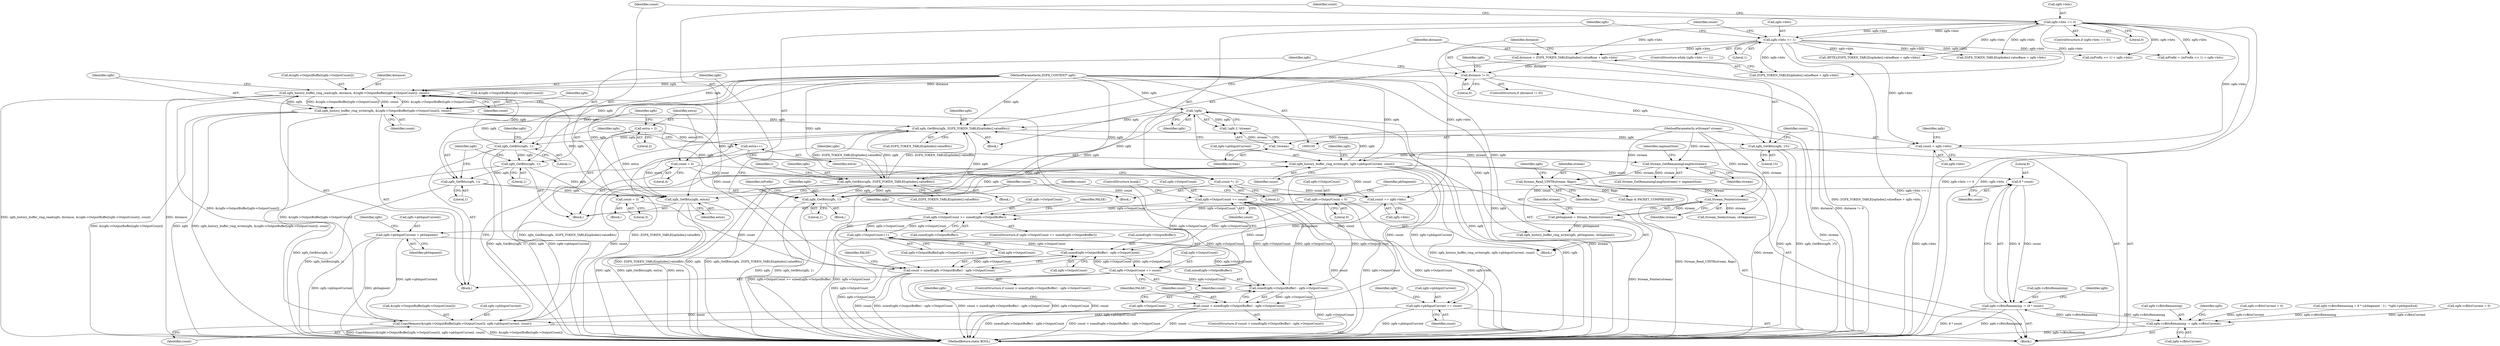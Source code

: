 digraph "0_FreeRDP_17c363a5162fd4dc77b1df54e48d7bd9bf6b3be7_0@API" {
"1000452" [label="(Call,zgfx_history_buffer_ring_read(zgfx, distance, &(zgfx->OutputBuffer[zgfx->OutputCount]), count))"];
"1000392" [label="(Call,zgfx_GetBits(zgfx, 1))"];
"1000369" [label="(Call,zgfx_GetBits(zgfx, ZGFX_TOKEN_TABLE[opIndex].valueBits))"];
"1000125" [label="(Call,!zgfx)"];
"1000106" [label="(MethodParameterIn,ZGFX_CONTEXT* zgfx)"];
"1000464" [label="(Call,zgfx_history_buffer_ring_write(zgfx, &(zgfx->OutputBuffer[zgfx->OutputCount]), count))"];
"1000452" [label="(Call,zgfx_history_buffer_ring_read(zgfx, distance, &(zgfx->OutputBuffer[zgfx->OutputCount]), count))"];
"1000431" [label="(Call,zgfx_GetBits(zgfx, extra))"];
"1000413" [label="(Call,zgfx_GetBits(zgfx, 1))"];
"1000428" [label="(Call,zgfx_GetBits(zgfx, 1))"];
"1000426" [label="(Call,extra++)"];
"1000410" [label="(Call,extra = 2)"];
"1000388" [label="(Call,distance != 0)"];
"1000376" [label="(Call,distance = ZGFX_TOKEN_TABLE[opIndex].valueBase + zgfx->bits)"];
"1000396" [label="(Call,zgfx->bits == 0)"];
"1000417" [label="(Call,zgfx->bits == 1)"];
"1000520" [label="(Call,CopyMemory(&(zgfx->OutputBuffer[zgfx->OutputCount]), zgfx->pbInputCurrent, count))"];
"1000539" [label="(Call,zgfx->pbInputCurrent += count)"];
"1000533" [label="(Call,zgfx_history_buffer_ring_write(zgfx, zgfx->pbInputCurrent, count))"];
"1000482" [label="(Call,zgfx_GetBits(zgfx, 15))"];
"1000198" [label="(Call,zgfx->pbInputCurrent = pbSegment)"];
"1000159" [label="(Call,pbSegment = Stream_Pointer(stream))"];
"1000161" [label="(Call,Stream_Pointer(stream))"];
"1000151" [label="(Call,Stream_Read_UINT8(stream, flags))"];
"1000139" [label="(Call,Stream_GetRemainingLength(stream))"];
"1000127" [label="(Call,!stream)"];
"1000107" [label="(MethodParameterIn,wStream* stream)"];
"1000508" [label="(Call,count > sizeof(zgfx->OutputBuffer) - zgfx->OutputCount)"];
"1000485" [label="(Call,count = zgfx->bits)"];
"1000510" [label="(Call,sizeof(zgfx->OutputBuffer) - zgfx->OutputCount)"];
"1000551" [label="(Call,zgfx->OutputCount += count)"];
"1000548" [label="(Call,8 * count)"];
"1000362" [label="(Call,zgfx->OutputCount++)"];
"1000347" [label="(Call,zgfx->OutputCount >= sizeof(zgfx->OutputBuffer))"];
"1000475" [label="(Call,zgfx->OutputCount += count)"];
"1000442" [label="(Call,sizeof(zgfx->OutputBuffer) - zgfx->OutputCount)"];
"1000154" [label="(Call,zgfx->OutputCount = 0)"];
"1000440" [label="(Call,count > sizeof(zgfx->OutputBuffer) - zgfx->OutputCount)"];
"1000402" [label="(Call,count = 3)"];
"1000434" [label="(Call,count += zgfx->bits)"];
"1000407" [label="(Call,count = 4)"];
"1000423" [label="(Call,count *= 2)"];
"1000303" [label="(Call,zgfx_GetBits(zgfx, ZGFX_TOKEN_TABLE[opIndex].valueBits))"];
"1000271" [label="(Call,zgfx_GetBits(zgfx, 1))"];
"1000544" [label="(Call,zgfx->cBitsRemaining -= (8 * count))"];
"1000490" [label="(Call,zgfx->cBitsRemaining -= zgfx->cBitsCurrent)"];
"1000541" [label="(Identifier,zgfx)"];
"1000482" [label="(Call,zgfx_GetBits(zgfx, 15))"];
"1000435" [label="(Identifier,count)"];
"1000494" [label="(Call,zgfx->cBitsCurrent)"];
"1000452" [label="(Call,zgfx_history_buffer_ring_read(zgfx, distance, &(zgfx->OutputBuffer[zgfx->OutputCount]), count))"];
"1000152" [label="(Identifier,stream)"];
"1000314" [label="(Call,ZGFX_TOKEN_TABLE[opIndex].valueBase + zgfx->bits)"];
"1000347" [label="(Call,zgfx->OutputCount >= sizeof(zgfx->OutputBuffer))"];
"1000432" [label="(Identifier,zgfx)"];
"1000481" [label="(Block,)"];
"1000442" [label="(Call,sizeof(zgfx->OutputBuffer) - zgfx->OutputCount)"];
"1000484" [label="(Literal,15)"];
"1000540" [label="(Call,zgfx->pbInputCurrent)"];
"1000544" [label="(Call,zgfx->cBitsRemaining -= (8 * count))"];
"1000348" [label="(Call,zgfx->OutputCount)"];
"1000404" [label="(Literal,3)"];
"1000524" [label="(Identifier,zgfx)"];
"1000543" [label="(Identifier,count)"];
"1000433" [label="(Identifier,extra)"];
"1000486" [label="(Identifier,count)"];
"1000521" [label="(Call,&(zgfx->OutputBuffer[zgfx->OutputCount]))"];
"1000545" [label="(Call,zgfx->cBitsRemaining)"];
"1000491" [label="(Call,zgfx->cBitsRemaining)"];
"1000487" [label="(Call,zgfx->bits)"];
"1000507" [label="(ControlStructure,if (count > sizeof(zgfx->OutputBuffer) - zgfx->OutputCount))"];
"1000463" [label="(Identifier,count)"];
"1000499" [label="(Identifier,zgfx)"];
"1000413" [label="(Call,zgfx_GetBits(zgfx, 1))"];
"1000199" [label="(Call,zgfx->pbInputCurrent)"];
"1000455" [label="(Call,&(zgfx->OutputBuffer[zgfx->OutputCount]))"];
"1000410" [label="(Call,extra = 2)"];
"1000370" [label="(Identifier,zgfx)"];
"1000305" [label="(Call,ZGFX_TOKEN_TABLE[opIndex].valueBits)"];
"1000161" [label="(Call,Stream_Pointer(stream))"];
"1000127" [label="(Call,!stream)"];
"1000422" [label="(Block,)"];
"1000356" [label="(Identifier,FALSE)"];
"1000124" [label="(Call,!zgfx || !stream)"];
"1000424" [label="(Identifier,count)"];
"1000371" [label="(Call,ZGFX_TOKEN_TABLE[opIndex].valueBits)"];
"1000271" [label="(Call,zgfx_GetBits(zgfx, 1))"];
"1000550" [label="(Identifier,count)"];
"1000311" [label="(Identifier,c)"];
"1000377" [label="(Identifier,distance)"];
"1000275" [label="(Identifier,inPrefix)"];
"1000394" [label="(Literal,1)"];
"1000465" [label="(Identifier,zgfx)"];
"1000403" [label="(Identifier,count)"];
"1000227" [label="(Call,zgfx->cBitsCurrent = 0)"];
"1000393" [label="(Identifier,zgfx)"];
"1000474" [label="(Identifier,count)"];
"1000529" [label="(Call,zgfx->pbInputCurrent)"];
"1000125" [label="(Call,!zgfx)"];
"1000508" [label="(Call,count > sizeof(zgfx->OutputBuffer) - zgfx->OutputCount)"];
"1000303" [label="(Call,zgfx_GetBits(zgfx, ZGFX_TOKEN_TABLE[opIndex].valueBits))"];
"1000128" [label="(Identifier,stream)"];
"1000398" [label="(Identifier,zgfx)"];
"1000205" [label="(Identifier,zgfx)"];
"1000107" [label="(MethodParameterIn,wStream* stream)"];
"1000451" [label="(Identifier,FALSE)"];
"1000419" [label="(Identifier,zgfx)"];
"1000434" [label="(Call,count += zgfx->bits)"];
"1000519" [label="(Identifier,FALSE)"];
"1000479" [label="(Identifier,count)"];
"1000509" [label="(Identifier,count)"];
"1000466" [label="(Call,&(zgfx->OutputBuffer[zgfx->OutputCount]))"];
"1000407" [label="(Call,count = 4)"];
"1000551" [label="(Call,zgfx->OutputCount += count)"];
"1000476" [label="(Call,zgfx->OutputCount)"];
"1000555" [label="(Identifier,count)"];
"1000429" [label="(Identifier,zgfx)"];
"1000440" [label="(Call,count > sizeof(zgfx->OutputBuffer) - zgfx->OutputCount)"];
"1000138" [label="(Call,Stream_GetRemainingLength(stream) < segmentSize)"];
"1000358" [label="(Call,zgfx->OutputBuffer[zgfx->OutputCount++])"];
"1000406" [label="(Block,)"];
"1000162" [label="(Identifier,stream)"];
"1000202" [label="(Identifier,pbSegment)"];
"1000533" [label="(Call,zgfx_history_buffer_ring_write(zgfx, zgfx->pbInputCurrent, count))"];
"1000538" [label="(Identifier,count)"];
"1000302" [label="(Block,)"];
"1000304" [label="(Identifier,zgfx)"];
"1000490" [label="(Call,zgfx->cBitsRemaining -= zgfx->cBitsCurrent)"];
"1000430" [label="(Literal,1)"];
"1000475" [label="(Call,zgfx->OutputCount += count)"];
"1000535" [label="(Call,zgfx->pbInputCurrent)"];
"1000141" [label="(Identifier,segmentSize)"];
"1000376" [label="(Call,distance = ZGFX_TOKEN_TABLE[opIndex].valueBase + zgfx->bits)"];
"1000172" [label="(Call,zgfx_history_buffer_ring_write(zgfx, pbSegment, cbSegment))"];
"1000532" [label="(Identifier,count)"];
"1000392" [label="(Call,zgfx_GetBits(zgfx, 1))"];
"1000106" [label="(MethodParameterIn,ZGFX_CONTEXT* zgfx)"];
"1000389" [label="(Identifier,distance)"];
"1000140" [label="(Identifier,stream)"];
"1000397" [label="(Call,zgfx->bits)"];
"1000441" [label="(Identifier,count)"];
"1000273" [label="(Literal,1)"];
"1000139" [label="(Call,Stream_GetRemainingLength(stream))"];
"1000395" [label="(ControlStructure,if (zgfx->bits == 0))"];
"1000414" [label="(Identifier,zgfx)"];
"1000126" [label="(Identifier,zgfx)"];
"1000270" [label="(Block,)"];
"1000363" [label="(Call,zgfx->OutputCount)"];
"1000213" [label="(Call,zgfx->cBitsRemaining = 8 * (cbSegment - 1) - *zgfx->pbInputEnd)"];
"1000520" [label="(Call,CopyMemory(&(zgfx->OutputBuffer[zgfx->OutputCount]), zgfx->pbInputCurrent, count))"];
"1000546" [label="(Identifier,zgfx)"];
"1000158" [label="(Literal,0)"];
"1000198" [label="(Call,zgfx->pbInputCurrent = pbSegment)"];
"1000426" [label="(Call,extra++)"];
"1000418" [label="(Call,zgfx->bits)"];
"1000154" [label="(Call,zgfx->OutputCount = 0)"];
"1000109" [label="(Block,)"];
"1000400" [label="(Literal,0)"];
"1000362" [label="(Call,zgfx->OutputCount++)"];
"1000411" [label="(Identifier,extra)"];
"1000454" [label="(Identifier,distance)"];
"1000453" [label="(Identifier,zgfx)"];
"1000368" [label="(Block,)"];
"1000391" [label="(Block,)"];
"1000492" [label="(Identifier,zgfx)"];
"1000511" [label="(Call,sizeof(zgfx->OutputBuffer))"];
"1000153" [label="(Identifier,flags)"];
"1000549" [label="(Literal,8)"];
"1000548" [label="(Call,8 * count)"];
"1000351" [label="(Call,sizeof(zgfx->OutputBuffer))"];
"1000539" [label="(Call,zgfx->pbInputCurrent += count)"];
"1000412" [label="(Literal,2)"];
"1000417" [label="(Call,zgfx->bits == 1)"];
"1000556" [label="(ControlStructure,break;)"];
"1000360" [label="(Identifier,zgfx)"];
"1000155" [label="(Call,zgfx->OutputCount)"];
"1000423" [label="(Call,count *= 2)"];
"1000431" [label="(Call,zgfx_GetBits(zgfx, extra))"];
"1000497" [label="(Call,zgfx->cBitsCurrent = 0)"];
"1000390" [label="(Literal,0)"];
"1000168" [label="(Call,flags & PACKET_COMPRESSED)"];
"1000272" [label="(Identifier,zgfx)"];
"1000346" [label="(ControlStructure,if (zgfx->OutputCount >= sizeof(zgfx->OutputBuffer)))"];
"1000428" [label="(Call,zgfx_GetBits(zgfx, 1))"];
"1000276" [label="(Call,(inPrefix << 1) + zgfx->bits)"];
"1000164" [label="(Identifier,stream)"];
"1000401" [label="(Block,)"];
"1000436" [label="(Call,zgfx->bits)"];
"1000559" [label="(MethodReturn,static BOOL)"];
"1000415" [label="(Literal,1)"];
"1000388" [label="(Call,distance != 0)"];
"1000274" [label="(Call,inPrefix = (inPrefix << 1) + zgfx->bits)"];
"1000485" [label="(Call,count = zgfx->bits)"];
"1000553" [label="(Identifier,zgfx)"];
"1000160" [label="(Identifier,pbSegment)"];
"1000387" [label="(ControlStructure,if (distance != 0))"];
"1000464" [label="(Call,zgfx_history_buffer_ring_write(zgfx, &(zgfx->OutputBuffer[zgfx->OutputCount]), count))"];
"1000408" [label="(Identifier,count)"];
"1000427" [label="(Identifier,extra)"];
"1000425" [label="(Literal,2)"];
"1000447" [label="(Call,zgfx->OutputCount)"];
"1000151" [label="(Call,Stream_Read_UINT8(stream, flags))"];
"1000369" [label="(Call,zgfx_GetBits(zgfx, ZGFX_TOKEN_TABLE[opIndex].valueBits))"];
"1000477" [label="(Identifier,zgfx)"];
"1000396" [label="(Call,zgfx->bits == 0)"];
"1000312" [label="(Call,(BYTE)(ZGFX_TOKEN_TABLE[opIndex].valueBase + zgfx->bits))"];
"1000510" [label="(Call,sizeof(zgfx->OutputBuffer) - zgfx->OutputCount)"];
"1000483" [label="(Identifier,zgfx)"];
"1000416" [label="(ControlStructure,while (zgfx->bits == 1))"];
"1000402" [label="(Call,count = 3)"];
"1000552" [label="(Call,zgfx->OutputCount)"];
"1000439" [label="(ControlStructure,if (count > sizeof(zgfx->OutputBuffer) - zgfx->OutputCount))"];
"1000156" [label="(Identifier,zgfx)"];
"1000515" [label="(Call,zgfx->OutputCount)"];
"1000378" [label="(Call,ZGFX_TOKEN_TABLE[opIndex].valueBase + zgfx->bits)"];
"1000421" [label="(Literal,1)"];
"1000409" [label="(Literal,4)"];
"1000534" [label="(Identifier,zgfx)"];
"1000159" [label="(Call,pbSegment = Stream_Pointer(stream))"];
"1000443" [label="(Call,sizeof(zgfx->OutputBuffer))"];
"1000163" [label="(Call,Stream_Seek(stream, cbSegment))"];
"1000452" -> "1000391"  [label="AST: "];
"1000452" -> "1000463"  [label="CFG: "];
"1000453" -> "1000452"  [label="AST: "];
"1000454" -> "1000452"  [label="AST: "];
"1000455" -> "1000452"  [label="AST: "];
"1000463" -> "1000452"  [label="AST: "];
"1000465" -> "1000452"  [label="CFG: "];
"1000452" -> "1000559"  [label="DDG: zgfx_history_buffer_ring_read(zgfx, distance, &(zgfx->OutputBuffer[zgfx->OutputCount]), count)"];
"1000452" -> "1000559"  [label="DDG: distance"];
"1000392" -> "1000452"  [label="DDG: zgfx"];
"1000431" -> "1000452"  [label="DDG: zgfx"];
"1000106" -> "1000452"  [label="DDG: zgfx"];
"1000388" -> "1000452"  [label="DDG: distance"];
"1000520" -> "1000452"  [label="DDG: &(zgfx->OutputBuffer[zgfx->OutputCount])"];
"1000464" -> "1000452"  [label="DDG: &(zgfx->OutputBuffer[zgfx->OutputCount])"];
"1000440" -> "1000452"  [label="DDG: count"];
"1000452" -> "1000464"  [label="DDG: zgfx"];
"1000452" -> "1000464"  [label="DDG: &(zgfx->OutputBuffer[zgfx->OutputCount])"];
"1000452" -> "1000464"  [label="DDG: count"];
"1000392" -> "1000391"  [label="AST: "];
"1000392" -> "1000394"  [label="CFG: "];
"1000393" -> "1000392"  [label="AST: "];
"1000394" -> "1000392"  [label="AST: "];
"1000398" -> "1000392"  [label="CFG: "];
"1000392" -> "1000559"  [label="DDG: zgfx_GetBits(zgfx, 1)"];
"1000392" -> "1000559"  [label="DDG: zgfx"];
"1000369" -> "1000392"  [label="DDG: zgfx"];
"1000106" -> "1000392"  [label="DDG: zgfx"];
"1000392" -> "1000413"  [label="DDG: zgfx"];
"1000369" -> "1000368"  [label="AST: "];
"1000369" -> "1000371"  [label="CFG: "];
"1000370" -> "1000369"  [label="AST: "];
"1000371" -> "1000369"  [label="AST: "];
"1000377" -> "1000369"  [label="CFG: "];
"1000369" -> "1000559"  [label="DDG: zgfx_GetBits(zgfx, ZGFX_TOKEN_TABLE[opIndex].valueBits)"];
"1000369" -> "1000559"  [label="DDG: ZGFX_TOKEN_TABLE[opIndex].valueBits"];
"1000369" -> "1000303"  [label="DDG: ZGFX_TOKEN_TABLE[opIndex].valueBits"];
"1000125" -> "1000369"  [label="DDG: zgfx"];
"1000464" -> "1000369"  [label="DDG: zgfx"];
"1000303" -> "1000369"  [label="DDG: zgfx"];
"1000303" -> "1000369"  [label="DDG: ZGFX_TOKEN_TABLE[opIndex].valueBits"];
"1000533" -> "1000369"  [label="DDG: zgfx"];
"1000271" -> "1000369"  [label="DDG: zgfx"];
"1000106" -> "1000369"  [label="DDG: zgfx"];
"1000369" -> "1000482"  [label="DDG: zgfx"];
"1000125" -> "1000124"  [label="AST: "];
"1000125" -> "1000126"  [label="CFG: "];
"1000126" -> "1000125"  [label="AST: "];
"1000128" -> "1000125"  [label="CFG: "];
"1000124" -> "1000125"  [label="CFG: "];
"1000125" -> "1000559"  [label="DDG: zgfx"];
"1000125" -> "1000124"  [label="DDG: zgfx"];
"1000106" -> "1000125"  [label="DDG: zgfx"];
"1000125" -> "1000172"  [label="DDG: zgfx"];
"1000125" -> "1000271"  [label="DDG: zgfx"];
"1000125" -> "1000303"  [label="DDG: zgfx"];
"1000106" -> "1000105"  [label="AST: "];
"1000106" -> "1000559"  [label="DDG: zgfx"];
"1000106" -> "1000172"  [label="DDG: zgfx"];
"1000106" -> "1000271"  [label="DDG: zgfx"];
"1000106" -> "1000303"  [label="DDG: zgfx"];
"1000106" -> "1000413"  [label="DDG: zgfx"];
"1000106" -> "1000428"  [label="DDG: zgfx"];
"1000106" -> "1000431"  [label="DDG: zgfx"];
"1000106" -> "1000464"  [label="DDG: zgfx"];
"1000106" -> "1000482"  [label="DDG: zgfx"];
"1000106" -> "1000533"  [label="DDG: zgfx"];
"1000464" -> "1000391"  [label="AST: "];
"1000464" -> "1000474"  [label="CFG: "];
"1000465" -> "1000464"  [label="AST: "];
"1000466" -> "1000464"  [label="AST: "];
"1000474" -> "1000464"  [label="AST: "];
"1000477" -> "1000464"  [label="CFG: "];
"1000464" -> "1000559"  [label="DDG: zgfx"];
"1000464" -> "1000559"  [label="DDG: zgfx_history_buffer_ring_write(zgfx, &(zgfx->OutputBuffer[zgfx->OutputCount]), count)"];
"1000464" -> "1000559"  [label="DDG: &(zgfx->OutputBuffer[zgfx->OutputCount])"];
"1000464" -> "1000271"  [label="DDG: zgfx"];
"1000464" -> "1000303"  [label="DDG: zgfx"];
"1000464" -> "1000475"  [label="DDG: count"];
"1000464" -> "1000520"  [label="DDG: &(zgfx->OutputBuffer[zgfx->OutputCount])"];
"1000431" -> "1000406"  [label="AST: "];
"1000431" -> "1000433"  [label="CFG: "];
"1000432" -> "1000431"  [label="AST: "];
"1000433" -> "1000431"  [label="AST: "];
"1000435" -> "1000431"  [label="CFG: "];
"1000431" -> "1000559"  [label="DDG: zgfx"];
"1000431" -> "1000559"  [label="DDG: zgfx_GetBits(zgfx, extra)"];
"1000431" -> "1000559"  [label="DDG: extra"];
"1000413" -> "1000431"  [label="DDG: zgfx"];
"1000428" -> "1000431"  [label="DDG: zgfx"];
"1000426" -> "1000431"  [label="DDG: extra"];
"1000410" -> "1000431"  [label="DDG: extra"];
"1000413" -> "1000406"  [label="AST: "];
"1000413" -> "1000415"  [label="CFG: "];
"1000414" -> "1000413"  [label="AST: "];
"1000415" -> "1000413"  [label="AST: "];
"1000419" -> "1000413"  [label="CFG: "];
"1000413" -> "1000559"  [label="DDG: zgfx_GetBits(zgfx, 1)"];
"1000413" -> "1000428"  [label="DDG: zgfx"];
"1000428" -> "1000422"  [label="AST: "];
"1000428" -> "1000430"  [label="CFG: "];
"1000429" -> "1000428"  [label="AST: "];
"1000430" -> "1000428"  [label="AST: "];
"1000419" -> "1000428"  [label="CFG: "];
"1000428" -> "1000559"  [label="DDG: zgfx_GetBits(zgfx, 1)"];
"1000426" -> "1000422"  [label="AST: "];
"1000426" -> "1000427"  [label="CFG: "];
"1000427" -> "1000426"  [label="AST: "];
"1000429" -> "1000426"  [label="CFG: "];
"1000410" -> "1000426"  [label="DDG: extra"];
"1000410" -> "1000406"  [label="AST: "];
"1000410" -> "1000412"  [label="CFG: "];
"1000411" -> "1000410"  [label="AST: "];
"1000412" -> "1000410"  [label="AST: "];
"1000414" -> "1000410"  [label="CFG: "];
"1000388" -> "1000387"  [label="AST: "];
"1000388" -> "1000390"  [label="CFG: "];
"1000389" -> "1000388"  [label="AST: "];
"1000390" -> "1000388"  [label="AST: "];
"1000393" -> "1000388"  [label="CFG: "];
"1000483" -> "1000388"  [label="CFG: "];
"1000388" -> "1000559"  [label="DDG: distance"];
"1000388" -> "1000559"  [label="DDG: distance != 0"];
"1000376" -> "1000388"  [label="DDG: distance"];
"1000376" -> "1000368"  [label="AST: "];
"1000376" -> "1000378"  [label="CFG: "];
"1000377" -> "1000376"  [label="AST: "];
"1000378" -> "1000376"  [label="AST: "];
"1000389" -> "1000376"  [label="CFG: "];
"1000376" -> "1000559"  [label="DDG: ZGFX_TOKEN_TABLE[opIndex].valueBase + zgfx->bits"];
"1000396" -> "1000376"  [label="DDG: zgfx->bits"];
"1000417" -> "1000376"  [label="DDG: zgfx->bits"];
"1000396" -> "1000395"  [label="AST: "];
"1000396" -> "1000400"  [label="CFG: "];
"1000397" -> "1000396"  [label="AST: "];
"1000400" -> "1000396"  [label="AST: "];
"1000403" -> "1000396"  [label="CFG: "];
"1000408" -> "1000396"  [label="CFG: "];
"1000396" -> "1000559"  [label="DDG: zgfx->bits == 0"];
"1000396" -> "1000559"  [label="DDG: zgfx->bits"];
"1000396" -> "1000274"  [label="DDG: zgfx->bits"];
"1000396" -> "1000276"  [label="DDG: zgfx->bits"];
"1000396" -> "1000312"  [label="DDG: zgfx->bits"];
"1000396" -> "1000314"  [label="DDG: zgfx->bits"];
"1000396" -> "1000378"  [label="DDG: zgfx->bits"];
"1000417" -> "1000396"  [label="DDG: zgfx->bits"];
"1000396" -> "1000417"  [label="DDG: zgfx->bits"];
"1000396" -> "1000485"  [label="DDG: zgfx->bits"];
"1000417" -> "1000416"  [label="AST: "];
"1000417" -> "1000421"  [label="CFG: "];
"1000418" -> "1000417"  [label="AST: "];
"1000421" -> "1000417"  [label="AST: "];
"1000424" -> "1000417"  [label="CFG: "];
"1000432" -> "1000417"  [label="CFG: "];
"1000417" -> "1000559"  [label="DDG: zgfx->bits == 1"];
"1000417" -> "1000274"  [label="DDG: zgfx->bits"];
"1000417" -> "1000276"  [label="DDG: zgfx->bits"];
"1000417" -> "1000312"  [label="DDG: zgfx->bits"];
"1000417" -> "1000314"  [label="DDG: zgfx->bits"];
"1000417" -> "1000378"  [label="DDG: zgfx->bits"];
"1000417" -> "1000434"  [label="DDG: zgfx->bits"];
"1000417" -> "1000485"  [label="DDG: zgfx->bits"];
"1000520" -> "1000481"  [label="AST: "];
"1000520" -> "1000532"  [label="CFG: "];
"1000521" -> "1000520"  [label="AST: "];
"1000529" -> "1000520"  [label="AST: "];
"1000532" -> "1000520"  [label="AST: "];
"1000534" -> "1000520"  [label="CFG: "];
"1000520" -> "1000559"  [label="DDG: CopyMemory(&(zgfx->OutputBuffer[zgfx->OutputCount]), zgfx->pbInputCurrent, count)"];
"1000520" -> "1000559"  [label="DDG: &(zgfx->OutputBuffer[zgfx->OutputCount])"];
"1000539" -> "1000520"  [label="DDG: zgfx->pbInputCurrent"];
"1000198" -> "1000520"  [label="DDG: zgfx->pbInputCurrent"];
"1000508" -> "1000520"  [label="DDG: count"];
"1000520" -> "1000533"  [label="DDG: zgfx->pbInputCurrent"];
"1000520" -> "1000533"  [label="DDG: count"];
"1000539" -> "1000481"  [label="AST: "];
"1000539" -> "1000543"  [label="CFG: "];
"1000540" -> "1000539"  [label="AST: "];
"1000543" -> "1000539"  [label="AST: "];
"1000546" -> "1000539"  [label="CFG: "];
"1000539" -> "1000559"  [label="DDG: zgfx->pbInputCurrent"];
"1000533" -> "1000539"  [label="DDG: count"];
"1000533" -> "1000539"  [label="DDG: zgfx->pbInputCurrent"];
"1000533" -> "1000481"  [label="AST: "];
"1000533" -> "1000538"  [label="CFG: "];
"1000534" -> "1000533"  [label="AST: "];
"1000535" -> "1000533"  [label="AST: "];
"1000538" -> "1000533"  [label="AST: "];
"1000541" -> "1000533"  [label="CFG: "];
"1000533" -> "1000559"  [label="DDG: zgfx_history_buffer_ring_write(zgfx, zgfx->pbInputCurrent, count)"];
"1000533" -> "1000559"  [label="DDG: zgfx"];
"1000533" -> "1000271"  [label="DDG: zgfx"];
"1000533" -> "1000303"  [label="DDG: zgfx"];
"1000482" -> "1000533"  [label="DDG: zgfx"];
"1000533" -> "1000548"  [label="DDG: count"];
"1000482" -> "1000481"  [label="AST: "];
"1000482" -> "1000484"  [label="CFG: "];
"1000483" -> "1000482"  [label="AST: "];
"1000484" -> "1000482"  [label="AST: "];
"1000486" -> "1000482"  [label="CFG: "];
"1000482" -> "1000559"  [label="DDG: zgfx"];
"1000482" -> "1000559"  [label="DDG: zgfx_GetBits(zgfx, 15)"];
"1000198" -> "1000109"  [label="AST: "];
"1000198" -> "1000202"  [label="CFG: "];
"1000199" -> "1000198"  [label="AST: "];
"1000202" -> "1000198"  [label="AST: "];
"1000205" -> "1000198"  [label="CFG: "];
"1000198" -> "1000559"  [label="DDG: zgfx->pbInputCurrent"];
"1000198" -> "1000559"  [label="DDG: pbSegment"];
"1000159" -> "1000198"  [label="DDG: pbSegment"];
"1000159" -> "1000109"  [label="AST: "];
"1000159" -> "1000161"  [label="CFG: "];
"1000160" -> "1000159"  [label="AST: "];
"1000161" -> "1000159"  [label="AST: "];
"1000164" -> "1000159"  [label="CFG: "];
"1000159" -> "1000559"  [label="DDG: Stream_Pointer(stream)"];
"1000161" -> "1000159"  [label="DDG: stream"];
"1000159" -> "1000172"  [label="DDG: pbSegment"];
"1000161" -> "1000162"  [label="CFG: "];
"1000162" -> "1000161"  [label="AST: "];
"1000151" -> "1000161"  [label="DDG: stream"];
"1000107" -> "1000161"  [label="DDG: stream"];
"1000161" -> "1000163"  [label="DDG: stream"];
"1000151" -> "1000109"  [label="AST: "];
"1000151" -> "1000153"  [label="CFG: "];
"1000152" -> "1000151"  [label="AST: "];
"1000153" -> "1000151"  [label="AST: "];
"1000156" -> "1000151"  [label="CFG: "];
"1000151" -> "1000559"  [label="DDG: Stream_Read_UINT8(stream, flags)"];
"1000139" -> "1000151"  [label="DDG: stream"];
"1000107" -> "1000151"  [label="DDG: stream"];
"1000151" -> "1000168"  [label="DDG: flags"];
"1000139" -> "1000138"  [label="AST: "];
"1000139" -> "1000140"  [label="CFG: "];
"1000140" -> "1000139"  [label="AST: "];
"1000141" -> "1000139"  [label="CFG: "];
"1000139" -> "1000559"  [label="DDG: stream"];
"1000139" -> "1000138"  [label="DDG: stream"];
"1000127" -> "1000139"  [label="DDG: stream"];
"1000107" -> "1000139"  [label="DDG: stream"];
"1000127" -> "1000124"  [label="AST: "];
"1000127" -> "1000128"  [label="CFG: "];
"1000128" -> "1000127"  [label="AST: "];
"1000124" -> "1000127"  [label="CFG: "];
"1000127" -> "1000559"  [label="DDG: stream"];
"1000127" -> "1000124"  [label="DDG: stream"];
"1000107" -> "1000127"  [label="DDG: stream"];
"1000107" -> "1000105"  [label="AST: "];
"1000107" -> "1000559"  [label="DDG: stream"];
"1000107" -> "1000163"  [label="DDG: stream"];
"1000508" -> "1000507"  [label="AST: "];
"1000508" -> "1000510"  [label="CFG: "];
"1000509" -> "1000508"  [label="AST: "];
"1000510" -> "1000508"  [label="AST: "];
"1000519" -> "1000508"  [label="CFG: "];
"1000524" -> "1000508"  [label="CFG: "];
"1000508" -> "1000559"  [label="DDG: count"];
"1000508" -> "1000559"  [label="DDG: sizeof(zgfx->OutputBuffer) - zgfx->OutputCount"];
"1000508" -> "1000559"  [label="DDG: count > sizeof(zgfx->OutputBuffer) - zgfx->OutputCount"];
"1000485" -> "1000508"  [label="DDG: count"];
"1000510" -> "1000508"  [label="DDG: zgfx->OutputCount"];
"1000485" -> "1000481"  [label="AST: "];
"1000485" -> "1000487"  [label="CFG: "];
"1000486" -> "1000485"  [label="AST: "];
"1000487" -> "1000485"  [label="AST: "];
"1000492" -> "1000485"  [label="CFG: "];
"1000485" -> "1000559"  [label="DDG: zgfx->bits"];
"1000510" -> "1000515"  [label="CFG: "];
"1000511" -> "1000510"  [label="AST: "];
"1000515" -> "1000510"  [label="AST: "];
"1000510" -> "1000559"  [label="DDG: zgfx->OutputCount"];
"1000551" -> "1000510"  [label="DDG: zgfx->OutputCount"];
"1000362" -> "1000510"  [label="DDG: zgfx->OutputCount"];
"1000475" -> "1000510"  [label="DDG: zgfx->OutputCount"];
"1000154" -> "1000510"  [label="DDG: zgfx->OutputCount"];
"1000510" -> "1000551"  [label="DDG: zgfx->OutputCount"];
"1000551" -> "1000481"  [label="AST: "];
"1000551" -> "1000555"  [label="CFG: "];
"1000552" -> "1000551"  [label="AST: "];
"1000555" -> "1000551"  [label="AST: "];
"1000556" -> "1000551"  [label="CFG: "];
"1000551" -> "1000559"  [label="DDG: count"];
"1000551" -> "1000559"  [label="DDG: zgfx->OutputCount"];
"1000551" -> "1000347"  [label="DDG: zgfx->OutputCount"];
"1000551" -> "1000442"  [label="DDG: zgfx->OutputCount"];
"1000548" -> "1000551"  [label="DDG: count"];
"1000548" -> "1000544"  [label="AST: "];
"1000548" -> "1000550"  [label="CFG: "];
"1000549" -> "1000548"  [label="AST: "];
"1000550" -> "1000548"  [label="AST: "];
"1000544" -> "1000548"  [label="CFG: "];
"1000548" -> "1000544"  [label="DDG: 8"];
"1000548" -> "1000544"  [label="DDG: count"];
"1000362" -> "1000358"  [label="AST: "];
"1000362" -> "1000363"  [label="CFG: "];
"1000363" -> "1000362"  [label="AST: "];
"1000358" -> "1000362"  [label="CFG: "];
"1000362" -> "1000559"  [label="DDG: zgfx->OutputCount"];
"1000362" -> "1000347"  [label="DDG: zgfx->OutputCount"];
"1000347" -> "1000362"  [label="DDG: zgfx->OutputCount"];
"1000362" -> "1000442"  [label="DDG: zgfx->OutputCount"];
"1000347" -> "1000346"  [label="AST: "];
"1000347" -> "1000351"  [label="CFG: "];
"1000348" -> "1000347"  [label="AST: "];
"1000351" -> "1000347"  [label="AST: "];
"1000356" -> "1000347"  [label="CFG: "];
"1000360" -> "1000347"  [label="CFG: "];
"1000347" -> "1000559"  [label="DDG: zgfx->OutputCount"];
"1000347" -> "1000559"  [label="DDG: zgfx->OutputCount >= sizeof(zgfx->OutputBuffer)"];
"1000475" -> "1000347"  [label="DDG: zgfx->OutputCount"];
"1000154" -> "1000347"  [label="DDG: zgfx->OutputCount"];
"1000475" -> "1000391"  [label="AST: "];
"1000475" -> "1000479"  [label="CFG: "];
"1000476" -> "1000475"  [label="AST: "];
"1000479" -> "1000475"  [label="AST: "];
"1000556" -> "1000475"  [label="CFG: "];
"1000475" -> "1000559"  [label="DDG: zgfx->OutputCount"];
"1000475" -> "1000559"  [label="DDG: count"];
"1000475" -> "1000442"  [label="DDG: zgfx->OutputCount"];
"1000442" -> "1000475"  [label="DDG: zgfx->OutputCount"];
"1000442" -> "1000440"  [label="AST: "];
"1000442" -> "1000447"  [label="CFG: "];
"1000443" -> "1000442"  [label="AST: "];
"1000447" -> "1000442"  [label="AST: "];
"1000440" -> "1000442"  [label="CFG: "];
"1000442" -> "1000559"  [label="DDG: zgfx->OutputCount"];
"1000442" -> "1000440"  [label="DDG: zgfx->OutputCount"];
"1000154" -> "1000442"  [label="DDG: zgfx->OutputCount"];
"1000154" -> "1000109"  [label="AST: "];
"1000154" -> "1000158"  [label="CFG: "];
"1000155" -> "1000154"  [label="AST: "];
"1000158" -> "1000154"  [label="AST: "];
"1000160" -> "1000154"  [label="CFG: "];
"1000154" -> "1000559"  [label="DDG: zgfx->OutputCount"];
"1000440" -> "1000439"  [label="AST: "];
"1000441" -> "1000440"  [label="AST: "];
"1000451" -> "1000440"  [label="CFG: "];
"1000453" -> "1000440"  [label="CFG: "];
"1000440" -> "1000559"  [label="DDG: sizeof(zgfx->OutputBuffer) - zgfx->OutputCount"];
"1000440" -> "1000559"  [label="DDG: count > sizeof(zgfx->OutputBuffer) - zgfx->OutputCount"];
"1000440" -> "1000559"  [label="DDG: count"];
"1000402" -> "1000440"  [label="DDG: count"];
"1000434" -> "1000440"  [label="DDG: count"];
"1000402" -> "1000401"  [label="AST: "];
"1000402" -> "1000404"  [label="CFG: "];
"1000403" -> "1000402"  [label="AST: "];
"1000404" -> "1000402"  [label="AST: "];
"1000441" -> "1000402"  [label="CFG: "];
"1000434" -> "1000406"  [label="AST: "];
"1000434" -> "1000436"  [label="CFG: "];
"1000435" -> "1000434"  [label="AST: "];
"1000436" -> "1000434"  [label="AST: "];
"1000441" -> "1000434"  [label="CFG: "];
"1000434" -> "1000559"  [label="DDG: zgfx->bits"];
"1000407" -> "1000434"  [label="DDG: count"];
"1000423" -> "1000434"  [label="DDG: count"];
"1000407" -> "1000406"  [label="AST: "];
"1000407" -> "1000409"  [label="CFG: "];
"1000408" -> "1000407"  [label="AST: "];
"1000409" -> "1000407"  [label="AST: "];
"1000411" -> "1000407"  [label="CFG: "];
"1000407" -> "1000423"  [label="DDG: count"];
"1000423" -> "1000422"  [label="AST: "];
"1000423" -> "1000425"  [label="CFG: "];
"1000424" -> "1000423"  [label="AST: "];
"1000425" -> "1000423"  [label="AST: "];
"1000427" -> "1000423"  [label="CFG: "];
"1000303" -> "1000302"  [label="AST: "];
"1000303" -> "1000305"  [label="CFG: "];
"1000304" -> "1000303"  [label="AST: "];
"1000305" -> "1000303"  [label="AST: "];
"1000311" -> "1000303"  [label="CFG: "];
"1000303" -> "1000559"  [label="DDG: zgfx"];
"1000303" -> "1000559"  [label="DDG: zgfx_GetBits(zgfx, ZGFX_TOKEN_TABLE[opIndex].valueBits)"];
"1000303" -> "1000559"  [label="DDG: ZGFX_TOKEN_TABLE[opIndex].valueBits"];
"1000303" -> "1000271"  [label="DDG: zgfx"];
"1000271" -> "1000303"  [label="DDG: zgfx"];
"1000271" -> "1000270"  [label="AST: "];
"1000271" -> "1000273"  [label="CFG: "];
"1000272" -> "1000271"  [label="AST: "];
"1000273" -> "1000271"  [label="AST: "];
"1000275" -> "1000271"  [label="CFG: "];
"1000271" -> "1000559"  [label="DDG: zgfx"];
"1000271" -> "1000559"  [label="DDG: zgfx_GetBits(zgfx, 1)"];
"1000544" -> "1000481"  [label="AST: "];
"1000545" -> "1000544"  [label="AST: "];
"1000553" -> "1000544"  [label="CFG: "];
"1000544" -> "1000559"  [label="DDG: 8 * count"];
"1000544" -> "1000559"  [label="DDG: zgfx->cBitsRemaining"];
"1000544" -> "1000490"  [label="DDG: zgfx->cBitsRemaining"];
"1000490" -> "1000544"  [label="DDG: zgfx->cBitsRemaining"];
"1000490" -> "1000481"  [label="AST: "];
"1000490" -> "1000494"  [label="CFG: "];
"1000491" -> "1000490"  [label="AST: "];
"1000494" -> "1000490"  [label="AST: "];
"1000499" -> "1000490"  [label="CFG: "];
"1000490" -> "1000559"  [label="DDG: zgfx->cBitsRemaining"];
"1000497" -> "1000490"  [label="DDG: zgfx->cBitsCurrent"];
"1000227" -> "1000490"  [label="DDG: zgfx->cBitsCurrent"];
"1000213" -> "1000490"  [label="DDG: zgfx->cBitsRemaining"];
}
